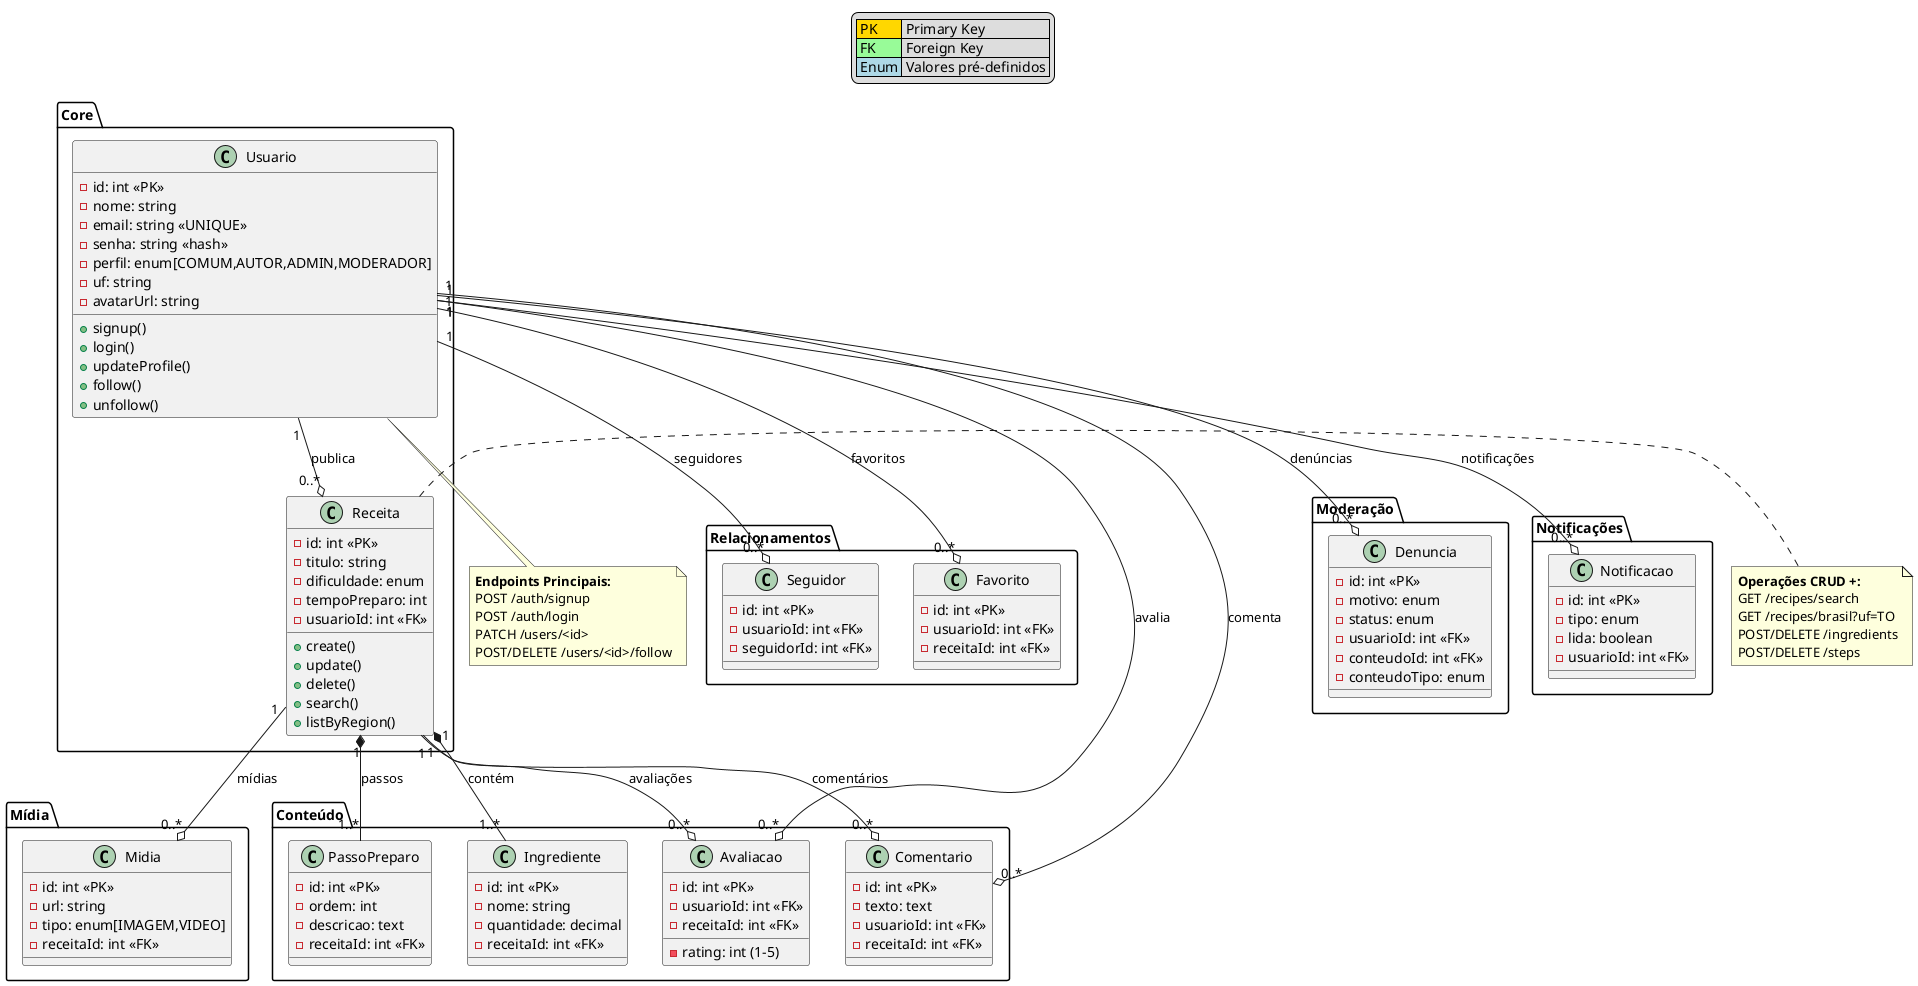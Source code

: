 @startuml

package "Core" {
  class Usuario {
    - id: int <<PK>>
    - nome: string
    - email: string <<UNIQUE>>
    - senha: string <<hash>>
    - perfil: enum[COMUM,AUTOR,ADMIN,MODERADOR]
    - uf: string
    - avatarUrl: string
    + signup()
    + login()
    + updateProfile()
    + follow()
    + unfollow()
  }

  class Receita {
    - id: int <<PK>>
    - titulo: string
    - dificuldade: enum
    - tempoPreparo: int
    - usuarioId: int <<FK>>
    + create()
    + update()
    + delete()
    + search()
    + listByRegion()
  }
}

package "Relacionamentos" {
  class Seguidor {
    - id: int <<PK>>
    - usuarioId: int <<FK>>
    - seguidorId: int <<FK>>
  }

  class Favorito {
    - id: int <<PK>>
    - usuarioId: int <<FK>>
    - receitaId: int <<FK>>
  }
}

package "Conteúdo" {
  class Ingrediente {
    - id: int <<PK>>
    - nome: string
    - quantidade: decimal
    - receitaId: int <<FK>>
  }

  class PassoPreparo {
    - id: int <<PK>>
    - ordem: int
    - descricao: text
    - receitaId: int <<FK>>
  }

  class Comentario {
    - id: int <<PK>>
    - texto: text
    - usuarioId: int <<FK>>
    - receitaId: int <<FK>>
  }

  class Avaliacao {
    - id: int <<PK>>
    - rating: int (1-5)
    - usuarioId: int <<FK>>
    - receitaId: int <<FK>>
  }
}

package "Moderação" {
  class Denuncia {
    - id: int <<PK>>
    - motivo: enum
    - status: enum
    - usuarioId: int <<FK>>
    - conteudoId: int <<FK>>
    - conteudoTipo: enum
  }
}

package "Mídia" {
  class Midia {
    - id: int <<PK>>
    - url: string
    - tipo: enum[IMAGEM,VIDEO]
    - receitaId: int <<FK>>
  }
}

package "Notificações" {
  class Notificacao {
    - id: int <<PK>>
    - tipo: enum
    - lida: boolean
    - usuarioId: int <<FK>>
  }
}

' Relacionamentos principais
Usuario "1" --o "0..*" Receita : "publica"
Usuario "1" --o "0..*" Seguidor : "seguidores"
Usuario "1" --o "0..*" Favorito : "favoritos"
Usuario "1" --o "0..*" Comentario : "comenta"
Usuario "1" --o "0..*" Avaliacao : "avalia"

Receita "1" *-- "1..*" Ingrediente : "contém"
Receita "1" *-- "1..*" PassoPreparo : "passos"
Receita "1" --o "0..*" Comentario : "comentários"
Receita "1" --o "0..*" Avaliacao : "avaliações"
Receita "1" --o "0..*" Midia : "mídias"

Usuario "1" --o "0..*" Denuncia : "denúncias"
Usuario "1" --o "0..*" Notificacao : "notificações"

' Legenda de cores
legend top
  |<#FFD700> PK | Primary Key |
  |<#98FB98> FK | Foreign Key |
  |<#ADD8E6> Enum | Valores pré-definidos |
endlegend

note bottom of Usuario
  **Endpoints Principais:**
  POST /auth/signup
  POST /auth/login
  PATCH /users/<id>
  POST/DELETE /users/<id>/follow
end note

note right of Receita
  **Operações CRUD +:**
  GET /recipes/search
  GET /recipes/brasil?uf=TO
  POST/DELETE /ingredients
  POST/DELETE /steps
end note

@enduml